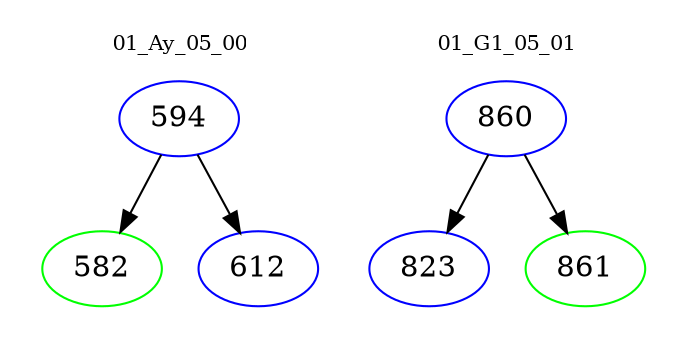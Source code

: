 digraph{
subgraph cluster_0 {
color = white
label = "01_Ay_05_00";
fontsize=10;
T0_594 [label="594", color="blue"]
T0_594 -> T0_582 [color="black"]
T0_582 [label="582", color="green"]
T0_594 -> T0_612 [color="black"]
T0_612 [label="612", color="blue"]
}
subgraph cluster_1 {
color = white
label = "01_G1_05_01";
fontsize=10;
T1_860 [label="860", color="blue"]
T1_860 -> T1_823 [color="black"]
T1_823 [label="823", color="blue"]
T1_860 -> T1_861 [color="black"]
T1_861 [label="861", color="green"]
}
}
